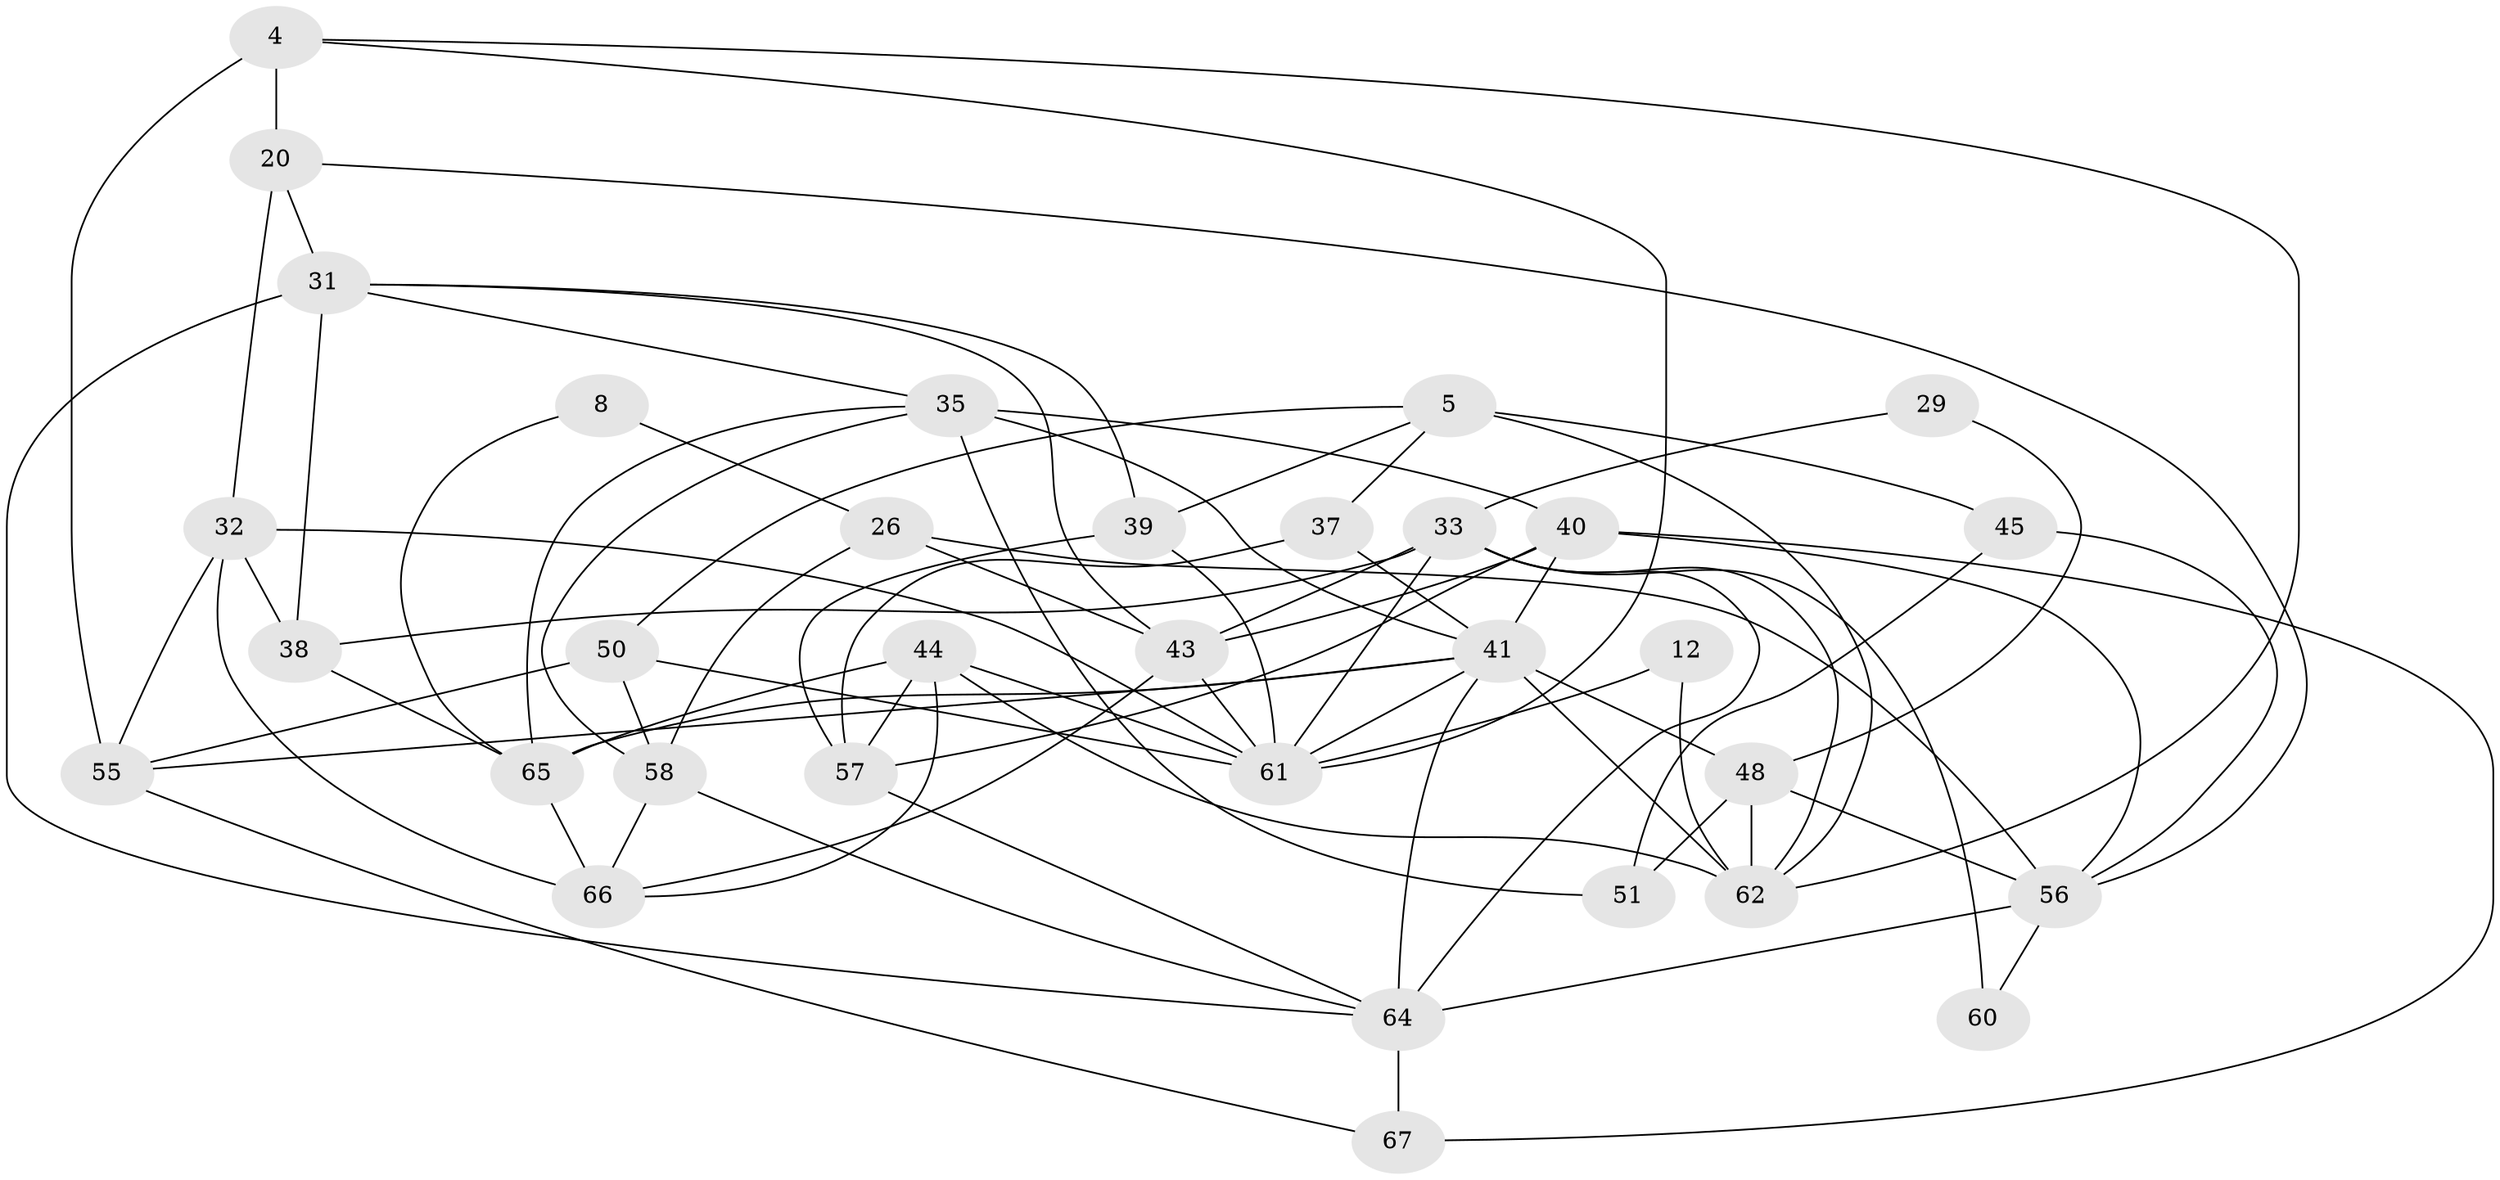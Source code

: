 // original degree distribution, {4: 0.3880597014925373, 3: 0.19402985074626866, 5: 0.1044776119402985, 2: 0.14925373134328357, 6: 0.1044776119402985, 7: 0.05970149253731343}
// Generated by graph-tools (version 1.1) at 2025/51/03/09/25 04:51:17]
// undirected, 33 vertices, 80 edges
graph export_dot {
graph [start="1"]
  node [color=gray90,style=filled];
  4;
  5 [super="+2"];
  8;
  12;
  20 [super="+10"];
  26;
  29;
  31 [super="+1"];
  32 [super="+17"];
  33 [super="+14+15+16"];
  35 [super="+11"];
  37 [super="+36"];
  38;
  39 [super="+23"];
  40 [super="+9+34+27"];
  41 [super="+18+24+28"];
  43 [super="+6"];
  44 [super="+13"];
  45;
  48;
  50;
  51;
  55 [super="+22"];
  56 [super="+52"];
  57 [super="+53"];
  58 [super="+49"];
  60;
  61 [super="+47+59"];
  62 [super="+30"];
  64 [super="+63"];
  65 [super="+42"];
  66 [super="+19"];
  67;
  4 -- 55 [weight=2];
  4 -- 62;
  4 -- 20;
  4 -- 61;
  5 -- 50;
  5 -- 39;
  5 -- 45 [weight=2];
  5 -- 62;
  5 -- 37;
  8 -- 65;
  8 -- 26;
  12 -- 62;
  12 -- 61;
  20 -- 32 [weight=2];
  20 -- 31;
  20 -- 56;
  26 -- 43 [weight=2];
  26 -- 56;
  26 -- 58;
  29 -- 48;
  29 -- 33;
  31 -- 43;
  31 -- 64 [weight=2];
  31 -- 35;
  31 -- 38;
  31 -- 39;
  32 -- 66;
  32 -- 55;
  32 -- 61;
  32 -- 38;
  33 -- 62 [weight=2];
  33 -- 64;
  33 -- 60;
  33 -- 38 [weight=2];
  33 -- 43;
  33 -- 61;
  35 -- 51;
  35 -- 65;
  35 -- 40 [weight=2];
  35 -- 58;
  35 -- 41;
  37 -- 41 [weight=2];
  37 -- 57;
  38 -- 65;
  39 -- 57;
  39 -- 61;
  40 -- 57 [weight=2];
  40 -- 56 [weight=2];
  40 -- 67;
  40 -- 43;
  40 -- 41;
  41 -- 55;
  41 -- 64 [weight=2];
  41 -- 62;
  41 -- 65;
  41 -- 48;
  41 -- 61 [weight=2];
  43 -- 66;
  43 -- 61;
  44 -- 65;
  44 -- 62 [weight=2];
  44 -- 66;
  44 -- 57;
  44 -- 61 [weight=2];
  45 -- 51;
  45 -- 56;
  48 -- 62 [weight=2];
  48 -- 51;
  48 -- 56 [weight=2];
  50 -- 55;
  50 -- 58;
  50 -- 61;
  55 -- 67;
  56 -- 64 [weight=2];
  56 -- 60;
  57 -- 64;
  58 -- 66;
  58 -- 64;
  64 -- 67;
  65 -- 66 [weight=2];
}
